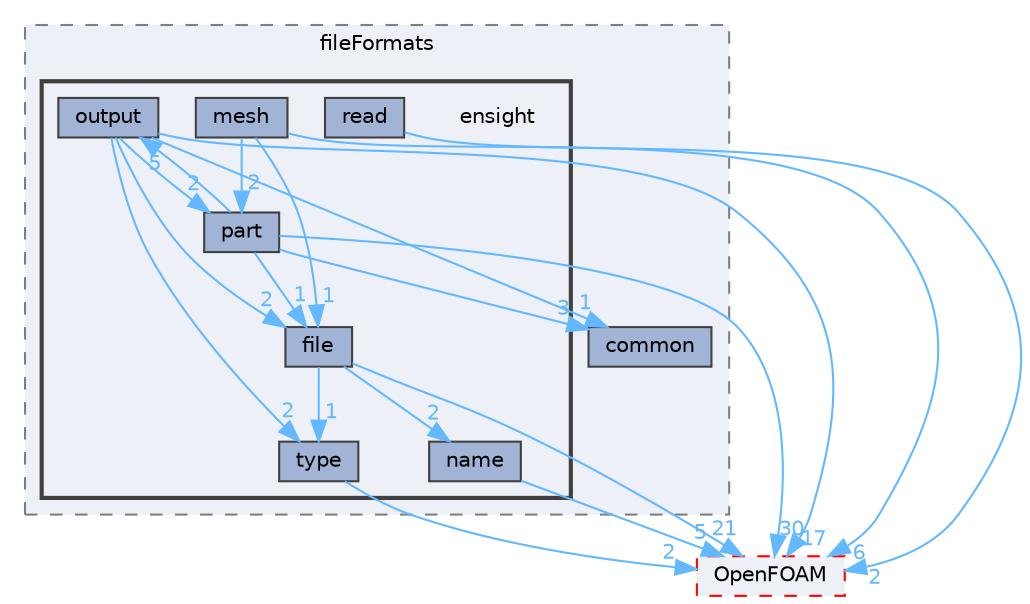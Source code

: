 digraph "src/fileFormats/ensight"
{
 // LATEX_PDF_SIZE
  bgcolor="transparent";
  edge [fontname=Helvetica,fontsize=10,labelfontname=Helvetica,labelfontsize=10];
  node [fontname=Helvetica,fontsize=10,shape=box,height=0.2,width=0.4];
  compound=true
  subgraph clusterdir_b05602f37bb521a7142c0a3e200b5f35 {
    graph [ bgcolor="#edf0f7", pencolor="grey50", label="fileFormats", fontname=Helvetica,fontsize=10 style="filled,dashed", URL="dir_b05602f37bb521a7142c0a3e200b5f35.html",tooltip=""]
  dir_354aa7fa7c4f301d2b135419536f9e99 [label="common", fillcolor="#a2b4d6", color="grey25", style="filled", URL="dir_354aa7fa7c4f301d2b135419536f9e99.html",tooltip=""];
  subgraph clusterdir_96586e5e3382cdca7ec33a231393ed79 {
    graph [ bgcolor="#edf0f7", pencolor="grey25", label="", fontname=Helvetica,fontsize=10 style="filled,bold", URL="dir_96586e5e3382cdca7ec33a231393ed79.html",tooltip=""]
    dir_96586e5e3382cdca7ec33a231393ed79 [shape=plaintext, label="ensight"];
  dir_73db43ae4b4052b75a0d727ec8e506dc [label="file", fillcolor="#a2b4d6", color="grey25", style="filled", URL="dir_73db43ae4b4052b75a0d727ec8e506dc.html",tooltip=""];
  dir_c12d49f123367ad3e46fa02050b5f2bf [label="mesh", fillcolor="#a2b4d6", color="grey25", style="filled", URL="dir_c12d49f123367ad3e46fa02050b5f2bf.html",tooltip=""];
  dir_b224369936edfe9ec8fddcc91eff4820 [label="name", fillcolor="#a2b4d6", color="grey25", style="filled", URL="dir_b224369936edfe9ec8fddcc91eff4820.html",tooltip=""];
  dir_5188635010b9cd2c7e8c48584acda7a7 [label="output", fillcolor="#a2b4d6", color="grey25", style="filled", URL="dir_5188635010b9cd2c7e8c48584acda7a7.html",tooltip=""];
  dir_e4f2c97cd698c11f1df91570802845fc [label="part", fillcolor="#a2b4d6", color="grey25", style="filled", URL="dir_e4f2c97cd698c11f1df91570802845fc.html",tooltip=""];
  dir_b3d947633efd8faf05f83559cca4d743 [label="read", fillcolor="#a2b4d6", color="grey25", style="filled", URL="dir_b3d947633efd8faf05f83559cca4d743.html",tooltip=""];
  dir_f7553699ffe1f160e04bbf086a41082a [label="type", fillcolor="#a2b4d6", color="grey25", style="filled", URL="dir_f7553699ffe1f160e04bbf086a41082a.html",tooltip=""];
  }
  }
  dir_c5473ff19b20e6ec4dfe5c310b3778a8 [label="OpenFOAM", fillcolor="#edf0f7", color="red", style="filled,dashed", URL="dir_c5473ff19b20e6ec4dfe5c310b3778a8.html",tooltip=""];
  dir_73db43ae4b4052b75a0d727ec8e506dc->dir_b224369936edfe9ec8fddcc91eff4820 [headlabel="2", labeldistance=1.5 headhref="dir_001348_002510.html" href="dir_001348_002510.html" color="steelblue1" fontcolor="steelblue1"];
  dir_73db43ae4b4052b75a0d727ec8e506dc->dir_c5473ff19b20e6ec4dfe5c310b3778a8 [headlabel="21", labeldistance=1.5 headhref="dir_001348_002695.html" href="dir_001348_002695.html" color="steelblue1" fontcolor="steelblue1"];
  dir_73db43ae4b4052b75a0d727ec8e506dc->dir_f7553699ffe1f160e04bbf086a41082a [headlabel="1", labeldistance=1.5 headhref="dir_001348_004178.html" href="dir_001348_004178.html" color="steelblue1" fontcolor="steelblue1"];
  dir_c12d49f123367ad3e46fa02050b5f2bf->dir_73db43ae4b4052b75a0d727ec8e506dc [headlabel="1", labeldistance=1.5 headhref="dir_002358_001348.html" href="dir_002358_001348.html" color="steelblue1" fontcolor="steelblue1"];
  dir_c12d49f123367ad3e46fa02050b5f2bf->dir_c5473ff19b20e6ec4dfe5c310b3778a8 [headlabel="6", labeldistance=1.5 headhref="dir_002358_002695.html" href="dir_002358_002695.html" color="steelblue1" fontcolor="steelblue1"];
  dir_c12d49f123367ad3e46fa02050b5f2bf->dir_e4f2c97cd698c11f1df91570802845fc [headlabel="2", labeldistance=1.5 headhref="dir_002358_002790.html" href="dir_002358_002790.html" color="steelblue1" fontcolor="steelblue1"];
  dir_b224369936edfe9ec8fddcc91eff4820->dir_c5473ff19b20e6ec4dfe5c310b3778a8 [headlabel="5", labeldistance=1.5 headhref="dir_002510_002695.html" href="dir_002510_002695.html" color="steelblue1" fontcolor="steelblue1"];
  dir_5188635010b9cd2c7e8c48584acda7a7->dir_354aa7fa7c4f301d2b135419536f9e99 [headlabel="1", labeldistance=1.5 headhref="dir_002738_000553.html" href="dir_002738_000553.html" color="steelblue1" fontcolor="steelblue1"];
  dir_5188635010b9cd2c7e8c48584acda7a7->dir_73db43ae4b4052b75a0d727ec8e506dc [headlabel="2", labeldistance=1.5 headhref="dir_002738_001348.html" href="dir_002738_001348.html" color="steelblue1" fontcolor="steelblue1"];
  dir_5188635010b9cd2c7e8c48584acda7a7->dir_c5473ff19b20e6ec4dfe5c310b3778a8 [headlabel="17", labeldistance=1.5 headhref="dir_002738_002695.html" href="dir_002738_002695.html" color="steelblue1" fontcolor="steelblue1"];
  dir_5188635010b9cd2c7e8c48584acda7a7->dir_e4f2c97cd698c11f1df91570802845fc [headlabel="2", labeldistance=1.5 headhref="dir_002738_002790.html" href="dir_002738_002790.html" color="steelblue1" fontcolor="steelblue1"];
  dir_5188635010b9cd2c7e8c48584acda7a7->dir_f7553699ffe1f160e04bbf086a41082a [headlabel="2", labeldistance=1.5 headhref="dir_002738_004178.html" href="dir_002738_004178.html" color="steelblue1" fontcolor="steelblue1"];
  dir_e4f2c97cd698c11f1df91570802845fc->dir_354aa7fa7c4f301d2b135419536f9e99 [headlabel="3", labeldistance=1.5 headhref="dir_002790_000553.html" href="dir_002790_000553.html" color="steelblue1" fontcolor="steelblue1"];
  dir_e4f2c97cd698c11f1df91570802845fc->dir_5188635010b9cd2c7e8c48584acda7a7 [headlabel="5", labeldistance=1.5 headhref="dir_002790_002738.html" href="dir_002790_002738.html" color="steelblue1" fontcolor="steelblue1"];
  dir_e4f2c97cd698c11f1df91570802845fc->dir_c5473ff19b20e6ec4dfe5c310b3778a8 [headlabel="30", labeldistance=1.5 headhref="dir_002790_002695.html" href="dir_002790_002695.html" color="steelblue1" fontcolor="steelblue1"];
  dir_e4f2c97cd698c11f1df91570802845fc->dir_73db43ae4b4052b75a0d727ec8e506dc [headlabel="1", labeldistance=1.5 headhref="dir_002790_001348.html" href="dir_002790_001348.html" color="steelblue1" fontcolor="steelblue1"];
  dir_b3d947633efd8faf05f83559cca4d743->dir_c5473ff19b20e6ec4dfe5c310b3778a8 [headlabel="2", labeldistance=1.5 headhref="dir_003246_002695.html" href="dir_003246_002695.html" color="steelblue1" fontcolor="steelblue1"];
  dir_f7553699ffe1f160e04bbf086a41082a->dir_c5473ff19b20e6ec4dfe5c310b3778a8 [headlabel="2", labeldistance=1.5 headhref="dir_004178_002695.html" href="dir_004178_002695.html" color="steelblue1" fontcolor="steelblue1"];
}
